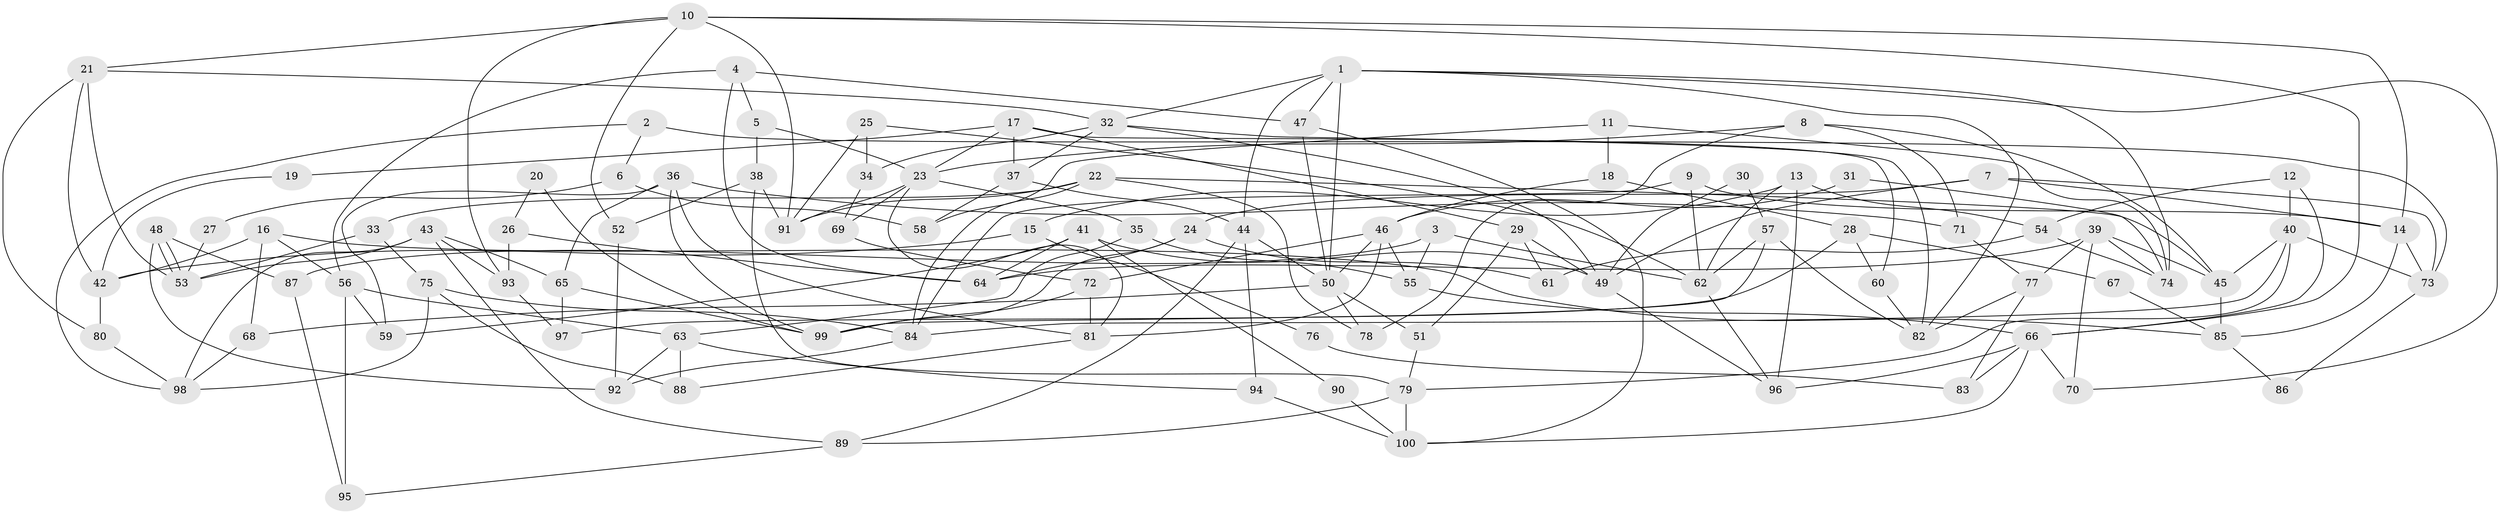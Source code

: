 // coarse degree distribution, {12: 0.025, 8: 0.025, 9: 0.15, 5: 0.225, 3: 0.125, 4: 0.2, 7: 0.1, 2: 0.05, 10: 0.075, 6: 0.025}
// Generated by graph-tools (version 1.1) at 2025/51/03/04/25 22:51:18]
// undirected, 100 vertices, 200 edges
graph export_dot {
  node [color=gray90,style=filled];
  1;
  2;
  3;
  4;
  5;
  6;
  7;
  8;
  9;
  10;
  11;
  12;
  13;
  14;
  15;
  16;
  17;
  18;
  19;
  20;
  21;
  22;
  23;
  24;
  25;
  26;
  27;
  28;
  29;
  30;
  31;
  32;
  33;
  34;
  35;
  36;
  37;
  38;
  39;
  40;
  41;
  42;
  43;
  44;
  45;
  46;
  47;
  48;
  49;
  50;
  51;
  52;
  53;
  54;
  55;
  56;
  57;
  58;
  59;
  60;
  61;
  62;
  63;
  64;
  65;
  66;
  67;
  68;
  69;
  70;
  71;
  72;
  73;
  74;
  75;
  76;
  77;
  78;
  79;
  80;
  81;
  82;
  83;
  84;
  85;
  86;
  87;
  88;
  89;
  90;
  91;
  92;
  93;
  94;
  95;
  96;
  97;
  98;
  99;
  100;
  1 -- 50;
  1 -- 82;
  1 -- 32;
  1 -- 44;
  1 -- 47;
  1 -- 70;
  1 -- 74;
  2 -- 98;
  2 -- 73;
  2 -- 6;
  3 -- 62;
  3 -- 55;
  3 -- 87;
  4 -- 47;
  4 -- 64;
  4 -- 5;
  4 -- 56;
  5 -- 23;
  5 -- 38;
  6 -- 58;
  6 -- 27;
  7 -- 24;
  7 -- 73;
  7 -- 14;
  7 -- 49;
  8 -- 71;
  8 -- 23;
  8 -- 45;
  8 -- 78;
  9 -- 14;
  9 -- 84;
  9 -- 62;
  10 -- 14;
  10 -- 66;
  10 -- 21;
  10 -- 52;
  10 -- 91;
  10 -- 93;
  11 -- 18;
  11 -- 74;
  11 -- 58;
  12 -- 66;
  12 -- 40;
  12 -- 54;
  13 -- 54;
  13 -- 96;
  13 -- 15;
  13 -- 62;
  14 -- 85;
  14 -- 73;
  15 -- 42;
  15 -- 76;
  16 -- 68;
  16 -- 56;
  16 -- 42;
  16 -- 85;
  17 -- 23;
  17 -- 37;
  17 -- 19;
  17 -- 29;
  17 -- 60;
  18 -- 46;
  18 -- 28;
  19 -- 42;
  20 -- 99;
  20 -- 26;
  21 -- 80;
  21 -- 32;
  21 -- 42;
  21 -- 53;
  22 -- 78;
  22 -- 91;
  22 -- 33;
  22 -- 45;
  22 -- 84;
  23 -- 81;
  23 -- 91;
  23 -- 35;
  23 -- 69;
  24 -- 99;
  24 -- 61;
  24 -- 64;
  25 -- 91;
  25 -- 62;
  25 -- 34;
  26 -- 93;
  26 -- 64;
  27 -- 53;
  28 -- 60;
  28 -- 97;
  28 -- 67;
  29 -- 49;
  29 -- 51;
  29 -- 61;
  30 -- 57;
  30 -- 49;
  31 -- 74;
  31 -- 46;
  32 -- 34;
  32 -- 37;
  32 -- 49;
  32 -- 82;
  33 -- 53;
  33 -- 75;
  34 -- 69;
  35 -- 63;
  35 -- 55;
  36 -- 65;
  36 -- 59;
  36 -- 71;
  36 -- 81;
  36 -- 99;
  37 -- 44;
  37 -- 58;
  38 -- 79;
  38 -- 52;
  38 -- 91;
  39 -- 70;
  39 -- 45;
  39 -- 64;
  39 -- 74;
  39 -- 77;
  40 -- 84;
  40 -- 45;
  40 -- 73;
  40 -- 79;
  41 -- 49;
  41 -- 64;
  41 -- 59;
  41 -- 90;
  42 -- 80;
  43 -- 53;
  43 -- 89;
  43 -- 65;
  43 -- 93;
  43 -- 98;
  44 -- 50;
  44 -- 89;
  44 -- 94;
  45 -- 85;
  46 -- 81;
  46 -- 72;
  46 -- 50;
  46 -- 55;
  47 -- 50;
  47 -- 100;
  48 -- 53;
  48 -- 53;
  48 -- 92;
  48 -- 87;
  49 -- 96;
  50 -- 51;
  50 -- 68;
  50 -- 78;
  51 -- 79;
  52 -- 92;
  54 -- 74;
  54 -- 61;
  55 -- 66;
  56 -- 95;
  56 -- 59;
  56 -- 63;
  57 -- 62;
  57 -- 99;
  57 -- 82;
  60 -- 82;
  62 -- 96;
  63 -- 94;
  63 -- 88;
  63 -- 92;
  65 -- 99;
  65 -- 97;
  66 -- 96;
  66 -- 70;
  66 -- 83;
  66 -- 100;
  67 -- 85;
  68 -- 98;
  69 -- 72;
  71 -- 77;
  72 -- 81;
  72 -- 99;
  73 -- 86;
  75 -- 84;
  75 -- 88;
  75 -- 98;
  76 -- 83;
  77 -- 82;
  77 -- 83;
  79 -- 100;
  79 -- 89;
  80 -- 98;
  81 -- 88;
  84 -- 92;
  85 -- 86;
  87 -- 95;
  89 -- 95;
  90 -- 100;
  93 -- 97;
  94 -- 100;
}
